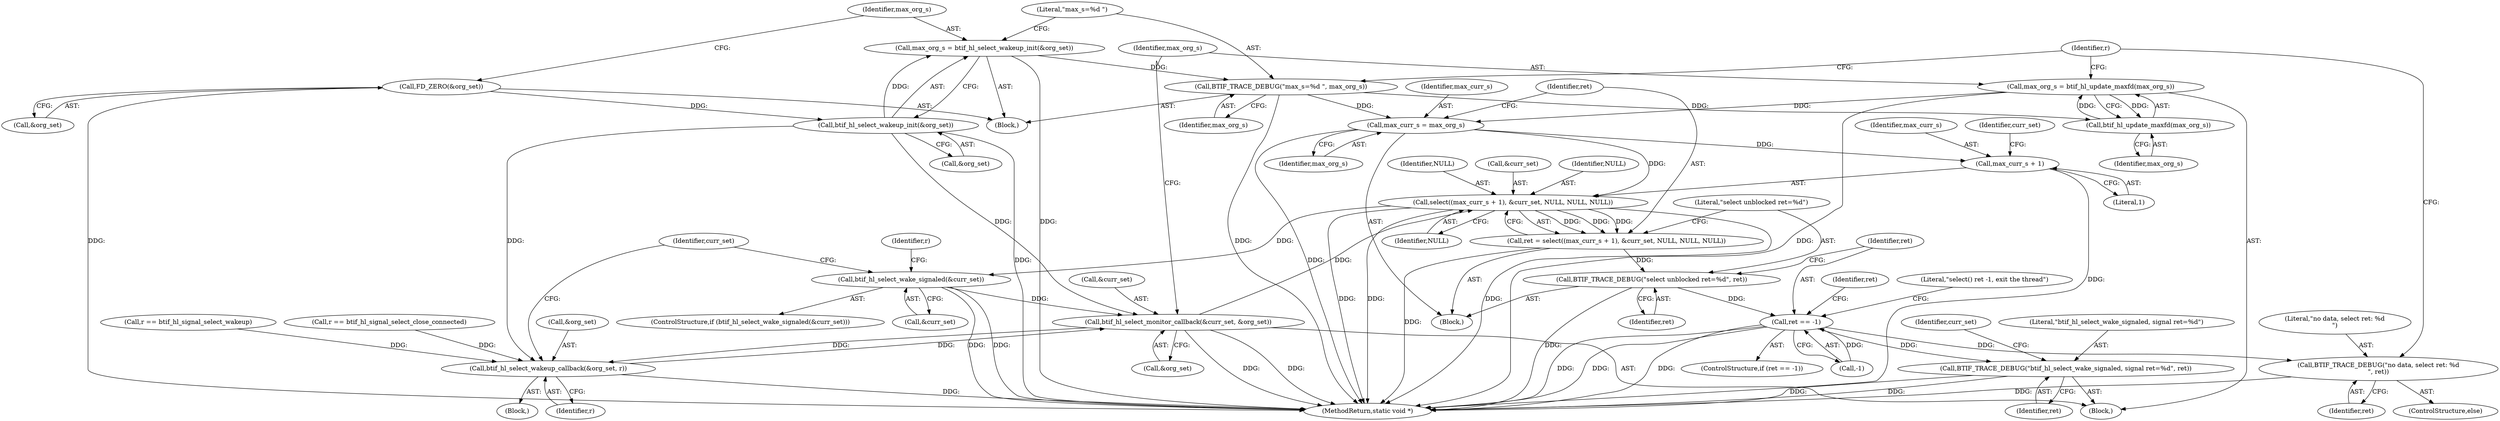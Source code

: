 digraph "0_Android_472271b153c5dc53c28beac55480a8d8434b2d5c_19@API" {
"1000213" [label="(Call,max_org_s = btif_hl_update_maxfd(max_org_s))"];
"1000215" [label="(Call,btif_hl_update_maxfd(max_org_s))"];
"1000213" [label="(Call,max_org_s = btif_hl_update_maxfd(max_org_s))"];
"1000120" [label="(Call,BTIF_TRACE_DEBUG(\"max_s=%d \", max_org_s))"];
"1000115" [label="(Call,max_org_s = btif_hl_select_wakeup_init(&org_set))"];
"1000117" [label="(Call,btif_hl_select_wakeup_init(&org_set))"];
"1000112" [label="(Call,FD_ZERO(&org_set))"];
"1000133" [label="(Call,max_curr_s = max_org_s)"];
"1000139" [label="(Call,select((max_curr_s + 1), &curr_set, NULL, NULL, NULL))"];
"1000137" [label="(Call,ret = select((max_curr_s + 1), &curr_set, NULL, NULL, NULL))"];
"1000148" [label="(Call,BTIF_TRACE_DEBUG(\"select unblocked ret=%d\", ret))"];
"1000152" [label="(Call,ret == -1)"];
"1000170" [label="(Call,BTIF_TRACE_DEBUG(\"btif_hl_select_wake_signaled, signal ret=%d\", ret))"];
"1000218" [label="(Call,BTIF_TRACE_DEBUG(\"no data, select ret: %d\n\", ret))"];
"1000174" [label="(Call,btif_hl_select_wake_signaled(&curr_set))"];
"1000208" [label="(Call,btif_hl_select_monitor_callback(&curr_set, &org_set))"];
"1000193" [label="(Call,btif_hl_select_wakeup_callback(&org_set, r))"];
"1000140" [label="(Call,max_curr_s + 1)"];
"1000209" [label="(Call,&curr_set)"];
"1000133" [label="(Call,max_curr_s = max_org_s)"];
"1000116" [label="(Identifier,max_org_s)"];
"1000143" [label="(Call,&curr_set)"];
"1000173" [label="(ControlStructure,if (btif_hl_select_wake_signaled(&curr_set)))"];
"1000124" [label="(Block,)"];
"1000194" [label="(Call,&org_set)"];
"1000192" [label="(Block,)"];
"1000137" [label="(Call,ret = select((max_curr_s + 1), &curr_set, NULL, NULL, NULL))"];
"1000220" [label="(Identifier,ret)"];
"1000168" [label="(Identifier,ret)"];
"1000150" [label="(Identifier,ret)"];
"1000141" [label="(Identifier,max_curr_s)"];
"1000218" [label="(Call,BTIF_TRACE_DEBUG(\"no data, select ret: %d\n\", ret))"];
"1000134" [label="(Identifier,max_curr_s)"];
"1000118" [label="(Call,&org_set)"];
"1000210" [label="(Identifier,curr_set)"];
"1000186" [label="(Call,r == btif_hl_signal_select_wakeup)"];
"1000152" [label="(Call,ret == -1)"];
"1000115" [label="(Call,max_org_s = btif_hl_select_wakeup_init(&org_set))"];
"1000174" [label="(Call,btif_hl_select_wake_signaled(&curr_set))"];
"1000120" [label="(Call,BTIF_TRACE_DEBUG(\"max_s=%d \", max_org_s))"];
"1000140" [label="(Call,max_curr_s + 1)"];
"1000142" [label="(Literal,1)"];
"1000219" [label="(Literal,\"no data, select ret: %d\n\")"];
"1000145" [label="(Identifier,NULL)"];
"1000171" [label="(Literal,\"btif_hl_select_wake_signaled, signal ret=%d\")"];
"1000217" [label="(ControlStructure,else)"];
"1000214" [label="(Identifier,max_org_s)"];
"1000138" [label="(Identifier,ret)"];
"1000211" [label="(Call,&org_set)"];
"1000126" [label="(Identifier,r)"];
"1000144" [label="(Identifier,curr_set)"];
"1000117" [label="(Call,btif_hl_select_wakeup_init(&org_set))"];
"1000189" [label="(Call,r == btif_hl_signal_select_close_connected)"];
"1000176" [label="(Identifier,curr_set)"];
"1000213" [label="(Call,max_org_s = btif_hl_update_maxfd(max_org_s))"];
"1000135" [label="(Identifier,max_org_s)"];
"1000170" [label="(Call,BTIF_TRACE_DEBUG(\"btif_hl_select_wake_signaled, signal ret=%d\", ret))"];
"1000146" [label="(Identifier,NULL)"];
"1000121" [label="(Literal,\"max_s=%d \")"];
"1000112" [label="(Call,FD_ZERO(&org_set))"];
"1000139" [label="(Call,select((max_curr_s + 1), &curr_set, NULL, NULL, NULL))"];
"1000215" [label="(Call,btif_hl_update_maxfd(max_org_s))"];
"1000158" [label="(Literal,\"select() ret -1, exit the thread\")"];
"1000175" [label="(Call,&curr_set)"];
"1000196" [label="(Identifier,r)"];
"1000148" [label="(Call,BTIF_TRACE_DEBUG(\"select unblocked ret=%d\", ret))"];
"1000102" [label="(Block,)"];
"1000113" [label="(Call,&org_set)"];
"1000149" [label="(Literal,\"select unblocked ret=%d\")"];
"1000153" [label="(Identifier,ret)"];
"1000154" [label="(Call,-1)"];
"1000122" [label="(Identifier,max_org_s)"];
"1000225" [label="(MethodReturn,static void *)"];
"1000208" [label="(Call,btif_hl_select_monitor_callback(&curr_set, &org_set))"];
"1000216" [label="(Identifier,max_org_s)"];
"1000172" [label="(Identifier,ret)"];
"1000147" [label="(Identifier,NULL)"];
"1000179" [label="(Identifier,r)"];
"1000193" [label="(Call,btif_hl_select_wakeup_callback(&org_set, r))"];
"1000151" [label="(ControlStructure,if (ret == -1))"];
"1000169" [label="(Block,)"];
"1000213" -> "1000169"  [label="AST: "];
"1000213" -> "1000215"  [label="CFG: "];
"1000214" -> "1000213"  [label="AST: "];
"1000215" -> "1000213"  [label="AST: "];
"1000126" -> "1000213"  [label="CFG: "];
"1000213" -> "1000225"  [label="DDG: "];
"1000213" -> "1000133"  [label="DDG: "];
"1000215" -> "1000213"  [label="DDG: "];
"1000213" -> "1000215"  [label="DDG: "];
"1000215" -> "1000216"  [label="CFG: "];
"1000216" -> "1000215"  [label="AST: "];
"1000120" -> "1000215"  [label="DDG: "];
"1000120" -> "1000102"  [label="AST: "];
"1000120" -> "1000122"  [label="CFG: "];
"1000121" -> "1000120"  [label="AST: "];
"1000122" -> "1000120"  [label="AST: "];
"1000126" -> "1000120"  [label="CFG: "];
"1000120" -> "1000225"  [label="DDG: "];
"1000115" -> "1000120"  [label="DDG: "];
"1000120" -> "1000133"  [label="DDG: "];
"1000115" -> "1000102"  [label="AST: "];
"1000115" -> "1000117"  [label="CFG: "];
"1000116" -> "1000115"  [label="AST: "];
"1000117" -> "1000115"  [label="AST: "];
"1000121" -> "1000115"  [label="CFG: "];
"1000115" -> "1000225"  [label="DDG: "];
"1000117" -> "1000115"  [label="DDG: "];
"1000117" -> "1000118"  [label="CFG: "];
"1000118" -> "1000117"  [label="AST: "];
"1000117" -> "1000225"  [label="DDG: "];
"1000112" -> "1000117"  [label="DDG: "];
"1000117" -> "1000193"  [label="DDG: "];
"1000117" -> "1000208"  [label="DDG: "];
"1000112" -> "1000102"  [label="AST: "];
"1000112" -> "1000113"  [label="CFG: "];
"1000113" -> "1000112"  [label="AST: "];
"1000116" -> "1000112"  [label="CFG: "];
"1000112" -> "1000225"  [label="DDG: "];
"1000133" -> "1000124"  [label="AST: "];
"1000133" -> "1000135"  [label="CFG: "];
"1000134" -> "1000133"  [label="AST: "];
"1000135" -> "1000133"  [label="AST: "];
"1000138" -> "1000133"  [label="CFG: "];
"1000133" -> "1000225"  [label="DDG: "];
"1000133" -> "1000139"  [label="DDG: "];
"1000133" -> "1000140"  [label="DDG: "];
"1000139" -> "1000137"  [label="AST: "];
"1000139" -> "1000147"  [label="CFG: "];
"1000140" -> "1000139"  [label="AST: "];
"1000143" -> "1000139"  [label="AST: "];
"1000145" -> "1000139"  [label="AST: "];
"1000146" -> "1000139"  [label="AST: "];
"1000147" -> "1000139"  [label="AST: "];
"1000137" -> "1000139"  [label="CFG: "];
"1000139" -> "1000225"  [label="DDG: "];
"1000139" -> "1000225"  [label="DDG: "];
"1000139" -> "1000225"  [label="DDG: "];
"1000139" -> "1000137"  [label="DDG: "];
"1000139" -> "1000137"  [label="DDG: "];
"1000139" -> "1000137"  [label="DDG: "];
"1000208" -> "1000139"  [label="DDG: "];
"1000139" -> "1000174"  [label="DDG: "];
"1000137" -> "1000124"  [label="AST: "];
"1000138" -> "1000137"  [label="AST: "];
"1000149" -> "1000137"  [label="CFG: "];
"1000137" -> "1000225"  [label="DDG: "];
"1000137" -> "1000148"  [label="DDG: "];
"1000148" -> "1000124"  [label="AST: "];
"1000148" -> "1000150"  [label="CFG: "];
"1000149" -> "1000148"  [label="AST: "];
"1000150" -> "1000148"  [label="AST: "];
"1000153" -> "1000148"  [label="CFG: "];
"1000148" -> "1000225"  [label="DDG: "];
"1000148" -> "1000152"  [label="DDG: "];
"1000152" -> "1000151"  [label="AST: "];
"1000152" -> "1000154"  [label="CFG: "];
"1000153" -> "1000152"  [label="AST: "];
"1000154" -> "1000152"  [label="AST: "];
"1000158" -> "1000152"  [label="CFG: "];
"1000168" -> "1000152"  [label="CFG: "];
"1000152" -> "1000225"  [label="DDG: "];
"1000152" -> "1000225"  [label="DDG: "];
"1000152" -> "1000225"  [label="DDG: "];
"1000154" -> "1000152"  [label="DDG: "];
"1000152" -> "1000170"  [label="DDG: "];
"1000152" -> "1000218"  [label="DDG: "];
"1000170" -> "1000169"  [label="AST: "];
"1000170" -> "1000172"  [label="CFG: "];
"1000171" -> "1000170"  [label="AST: "];
"1000172" -> "1000170"  [label="AST: "];
"1000176" -> "1000170"  [label="CFG: "];
"1000170" -> "1000225"  [label="DDG: "];
"1000170" -> "1000225"  [label="DDG: "];
"1000218" -> "1000217"  [label="AST: "];
"1000218" -> "1000220"  [label="CFG: "];
"1000219" -> "1000218"  [label="AST: "];
"1000220" -> "1000218"  [label="AST: "];
"1000126" -> "1000218"  [label="CFG: "];
"1000218" -> "1000225"  [label="DDG: "];
"1000174" -> "1000173"  [label="AST: "];
"1000174" -> "1000175"  [label="CFG: "];
"1000175" -> "1000174"  [label="AST: "];
"1000179" -> "1000174"  [label="CFG: "];
"1000210" -> "1000174"  [label="CFG: "];
"1000174" -> "1000225"  [label="DDG: "];
"1000174" -> "1000225"  [label="DDG: "];
"1000174" -> "1000208"  [label="DDG: "];
"1000208" -> "1000169"  [label="AST: "];
"1000208" -> "1000211"  [label="CFG: "];
"1000209" -> "1000208"  [label="AST: "];
"1000211" -> "1000208"  [label="AST: "];
"1000214" -> "1000208"  [label="CFG: "];
"1000208" -> "1000225"  [label="DDG: "];
"1000208" -> "1000225"  [label="DDG: "];
"1000208" -> "1000193"  [label="DDG: "];
"1000193" -> "1000208"  [label="DDG: "];
"1000193" -> "1000192"  [label="AST: "];
"1000193" -> "1000196"  [label="CFG: "];
"1000194" -> "1000193"  [label="AST: "];
"1000196" -> "1000193"  [label="AST: "];
"1000210" -> "1000193"  [label="CFG: "];
"1000193" -> "1000225"  [label="DDG: "];
"1000186" -> "1000193"  [label="DDG: "];
"1000189" -> "1000193"  [label="DDG: "];
"1000140" -> "1000142"  [label="CFG: "];
"1000141" -> "1000140"  [label="AST: "];
"1000142" -> "1000140"  [label="AST: "];
"1000144" -> "1000140"  [label="CFG: "];
"1000140" -> "1000225"  [label="DDG: "];
}
